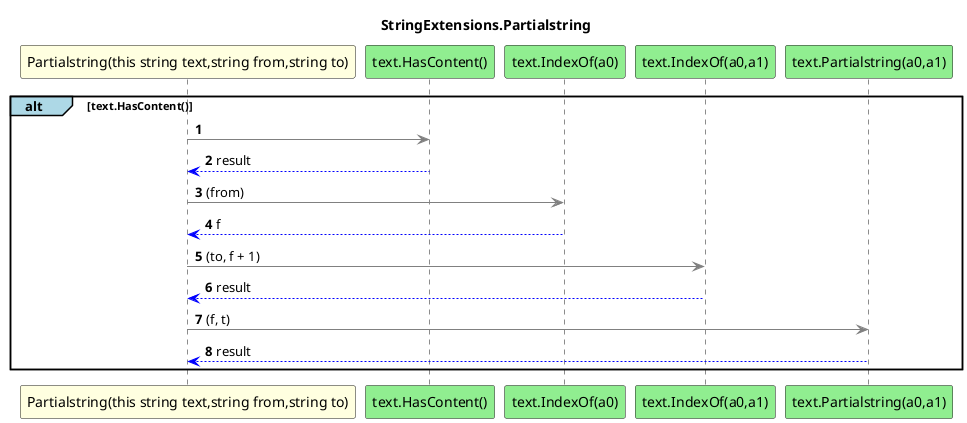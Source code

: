 @startuml StringExtensions.Partialstring
title StringExtensions.Partialstring
participant "Partialstring(this string text,string from,string to)" as Partialstring_p0_p1_p2 #LightYellow
participant "text.HasContent()" as text_HasContent #LightGreen
participant "text.IndexOf(a0)" as text_IndexOf_a0 #LightGreen
participant "text.IndexOf(a0,a1)" as text_IndexOf_a0_a1 #LightGreen
participant "text.Partialstring(a0,a1)" as text_Partialstring_a0_a1 #LightGreen
autonumber
alt#LightBlue text.HasContent()
    Partialstring_p0_p1_p2 -[#grey]> text_HasContent
    text_HasContent -[#blue]-> Partialstring_p0_p1_p2 : result
    Partialstring_p0_p1_p2 -[#grey]> text_IndexOf_a0 : (from)
    text_IndexOf_a0 -[#blue]-> Partialstring_p0_p1_p2 : f
    Partialstring_p0_p1_p2 -[#grey]> text_IndexOf_a0_a1 : (to, f + 1)
    text_IndexOf_a0_a1 -[#blue]-> Partialstring_p0_p1_p2 : result
    Partialstring_p0_p1_p2 -[#grey]> text_Partialstring_a0_a1 : (f, t)
    text_Partialstring_a0_a1 -[#blue]-> Partialstring_p0_p1_p2 : result
end
@enduml
